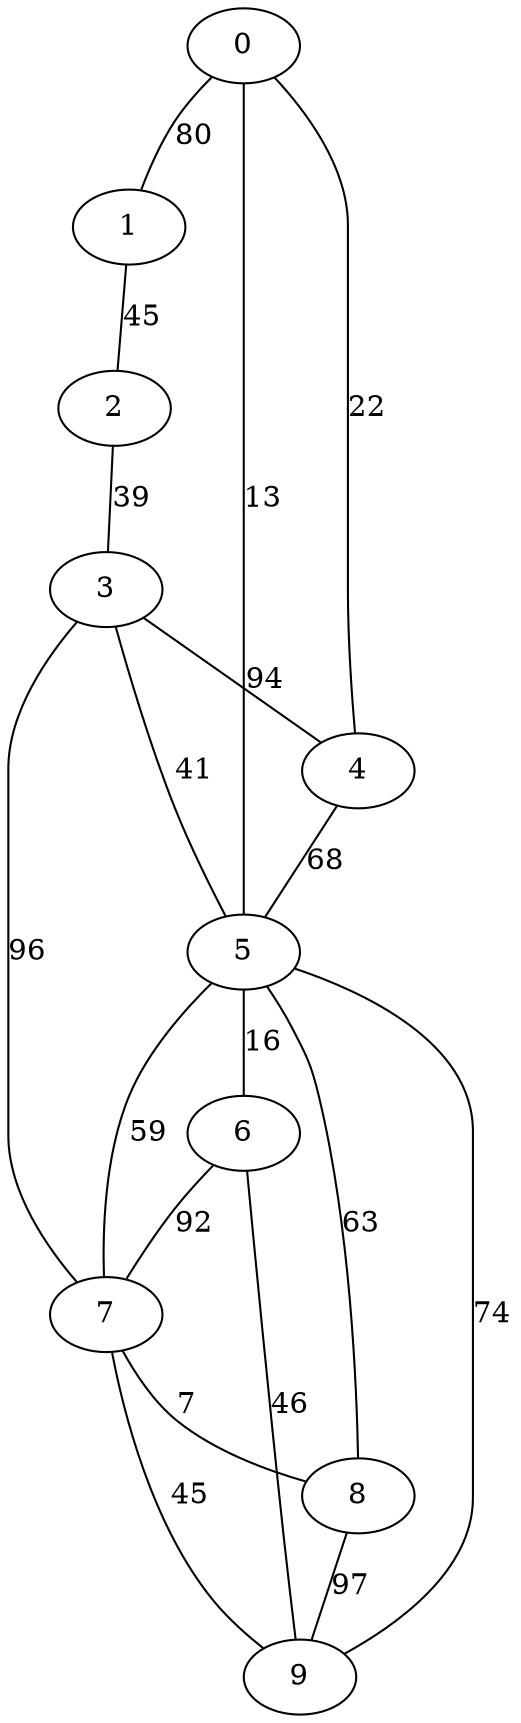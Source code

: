 graph g {
0--1 [label="80"];
0--4 [label="22"];
0--5 [label="13"];
1--2 [label="45"];
2--3 [label="39"];
3--4 [label="94"];
3--5 [label="41"];
3--7 [label="96"];
4--5 [label="68"];
5--6 [label="16"];
5--7 [label="59"];
5--8 [label="63"];
5--9 [label="74"];
6--7 [label="92"];
6--9 [label="46"];
7--8 [label="7"];
7--9 [label="45"];
8--9 [label="97"];
}

